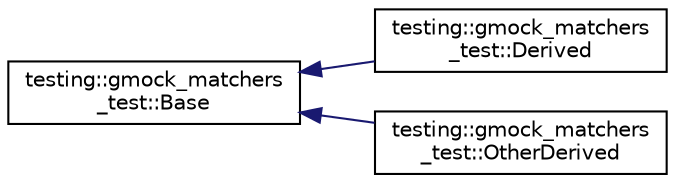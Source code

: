 digraph "クラス階層図"
{
  edge [fontname="Helvetica",fontsize="10",labelfontname="Helvetica",labelfontsize="10"];
  node [fontname="Helvetica",fontsize="10",shape=record];
  rankdir="LR";
  Node0 [label="testing::gmock_matchers\l_test::Base",height=0.2,width=0.4,color="black", fillcolor="white", style="filled",URL="$d8/d7b/classtesting_1_1gmock__matchers__test_1_1_base.html"];
  Node0 -> Node1 [dir="back",color="midnightblue",fontsize="10",style="solid",fontname="Helvetica"];
  Node1 [label="testing::gmock_matchers\l_test::Derived",height=0.2,width=0.4,color="black", fillcolor="white", style="filled",URL="$d5/d81/classtesting_1_1gmock__matchers__test_1_1_derived.html"];
  Node0 -> Node2 [dir="back",color="midnightblue",fontsize="10",style="solid",fontname="Helvetica"];
  Node2 [label="testing::gmock_matchers\l_test::OtherDerived",height=0.2,width=0.4,color="black", fillcolor="white", style="filled",URL="$d8/dcd/classtesting_1_1gmock__matchers__test_1_1_other_derived.html"];
}
